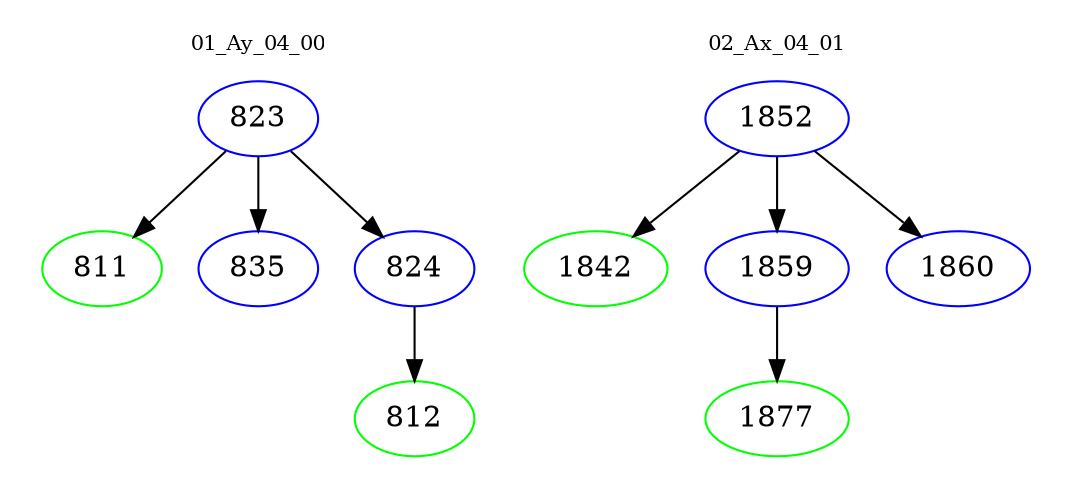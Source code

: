digraph{
subgraph cluster_0 {
color = white
label = "01_Ay_04_00";
fontsize=10;
T0_823 [label="823", color="blue"]
T0_823 -> T0_811 [color="black"]
T0_811 [label="811", color="green"]
T0_823 -> T0_835 [color="black"]
T0_835 [label="835", color="blue"]
T0_823 -> T0_824 [color="black"]
T0_824 [label="824", color="blue"]
T0_824 -> T0_812 [color="black"]
T0_812 [label="812", color="green"]
}
subgraph cluster_1 {
color = white
label = "02_Ax_04_01";
fontsize=10;
T1_1852 [label="1852", color="blue"]
T1_1852 -> T1_1842 [color="black"]
T1_1842 [label="1842", color="green"]
T1_1852 -> T1_1859 [color="black"]
T1_1859 [label="1859", color="blue"]
T1_1859 -> T1_1877 [color="black"]
T1_1877 [label="1877", color="green"]
T1_1852 -> T1_1860 [color="black"]
T1_1860 [label="1860", color="blue"]
}
}
